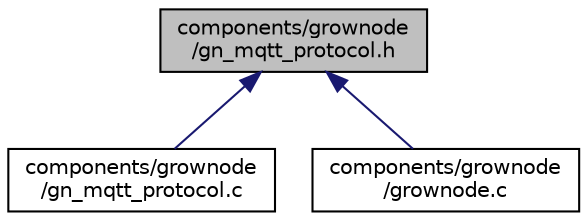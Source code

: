 digraph "components/grownode/gn_mqtt_protocol.h"
{
 // LATEX_PDF_SIZE
  edge [fontname="Helvetica",fontsize="10",labelfontname="Helvetica",labelfontsize="10"];
  node [fontname="Helvetica",fontsize="10",shape=record];
  Node1 [label="components/grownode\l/gn_mqtt_protocol.h",height=0.2,width=0.4,color="black", fillcolor="grey75", style="filled", fontcolor="black",tooltip=" "];
  Node1 -> Node2 [dir="back",color="midnightblue",fontsize="10",style="solid",fontname="Helvetica"];
  Node2 [label="components/grownode\l/gn_mqtt_protocol.c",height=0.2,width=0.4,color="black", fillcolor="white", style="filled",URL="$gn__mqtt__protocol_8c.html",tooltip=" "];
  Node1 -> Node3 [dir="back",color="midnightblue",fontsize="10",style="solid",fontname="Helvetica"];
  Node3 [label="components/grownode\l/grownode.c",height=0.2,width=0.4,color="black", fillcolor="white", style="filled",URL="$grownode_8c.html",tooltip=" "];
}

